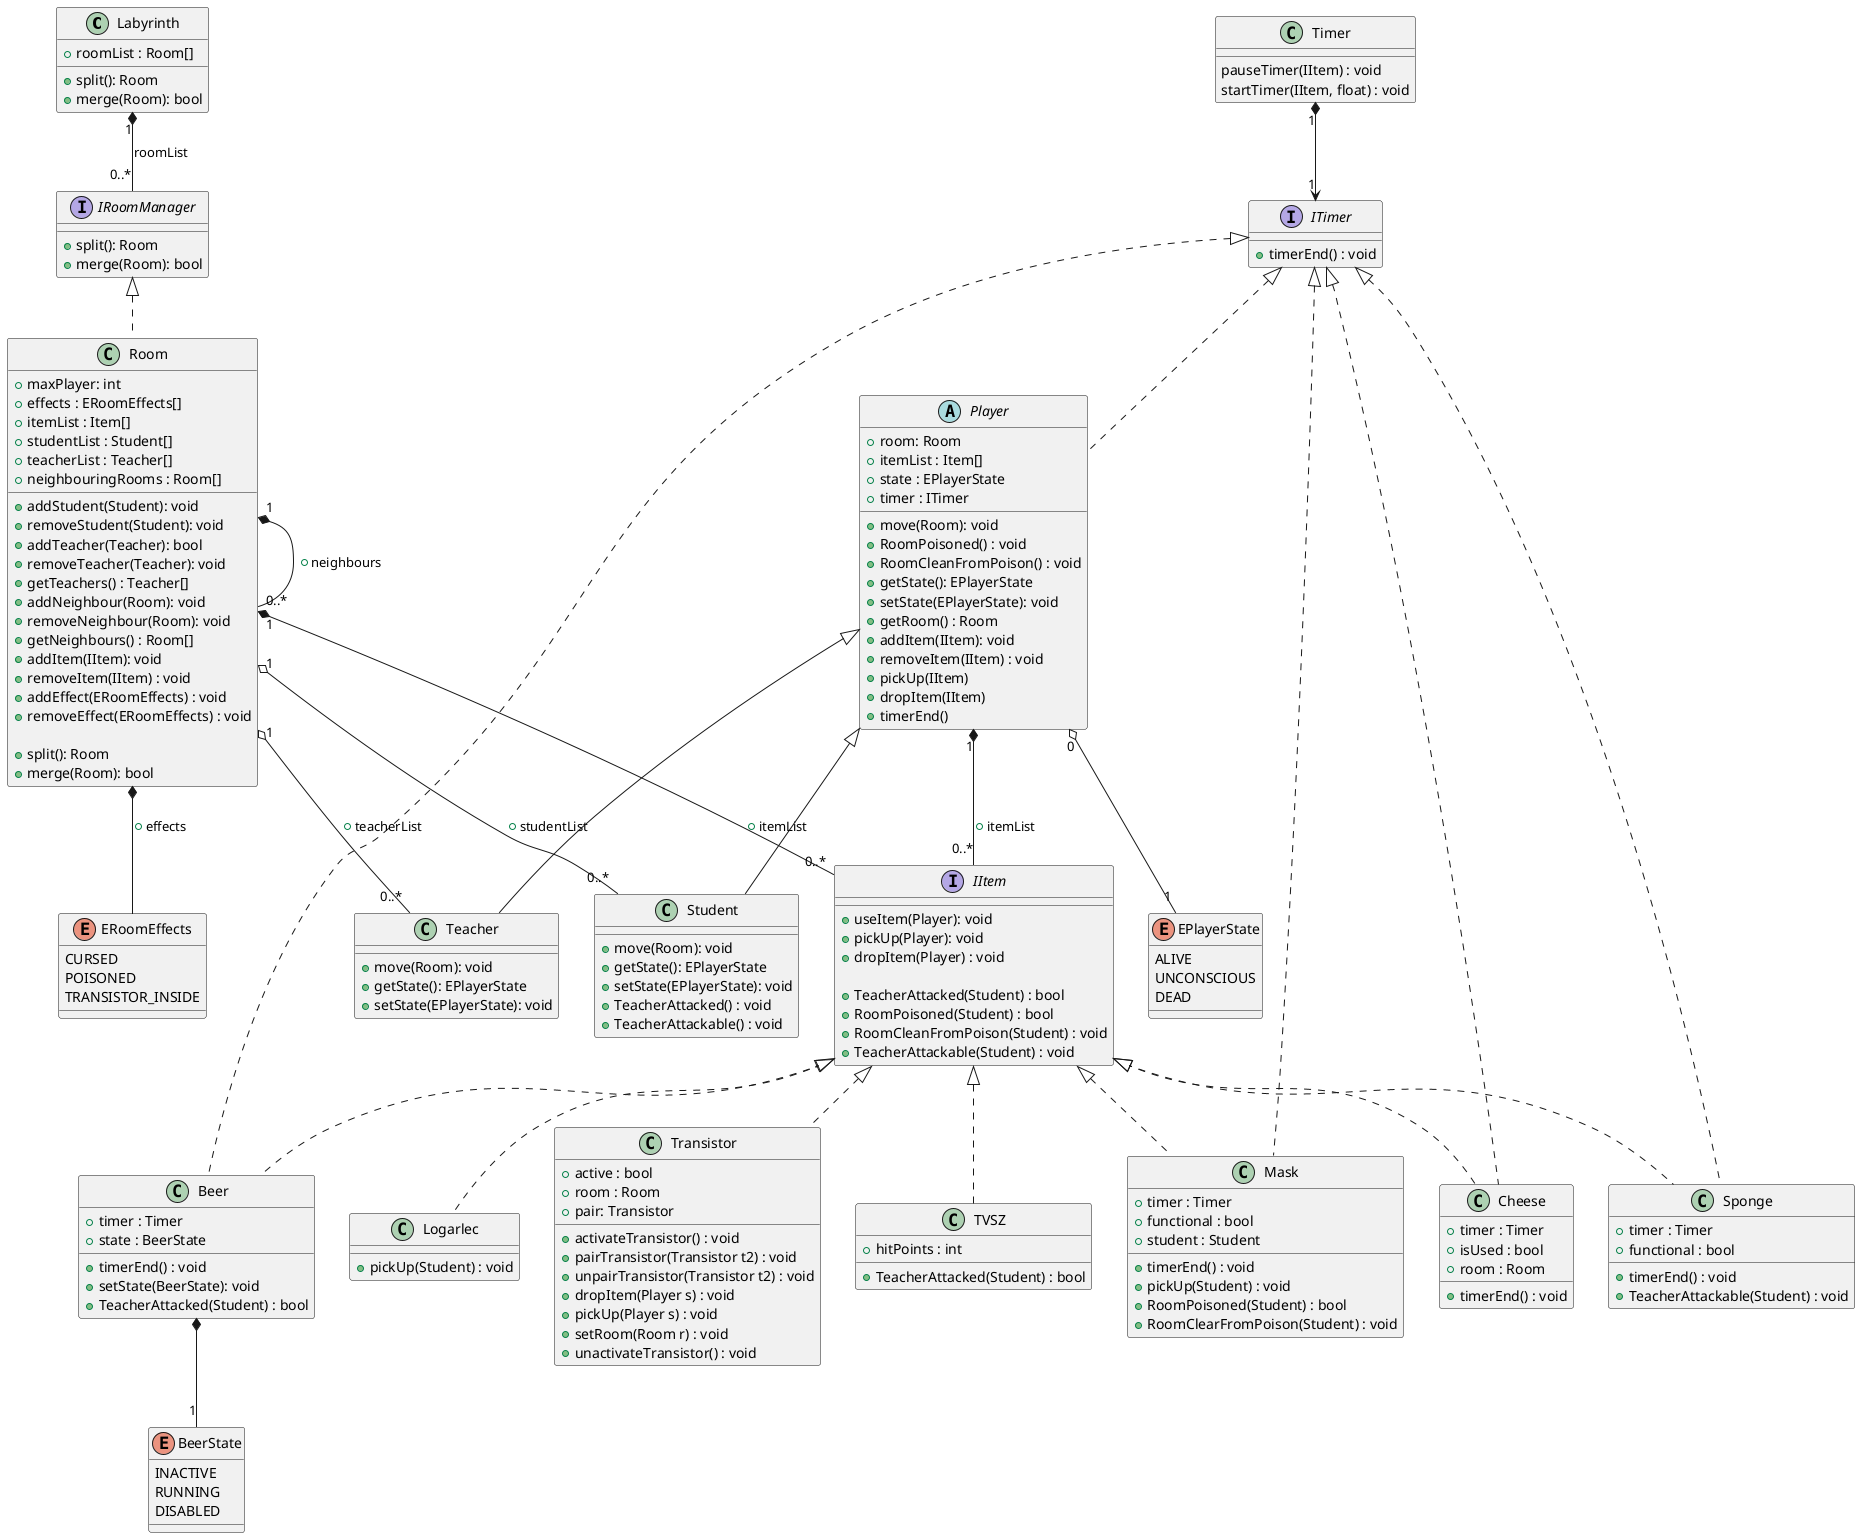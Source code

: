 @startuml UML

class Labyrinth {
    +roomList : Room[]

    + split(): Room
    + merge(Room): bool
}

Labyrinth "1" *-- "0..*" IRoomManager: roomList

interface IRoomManager {
    + split(): Room
    + merge(Room): bool
}

/' Removed implementing IItemHolder '/
class Room implements IRoomManager {
    + maxPlayer: int
    + effects : ERoomEffects[]
    + itemList : Item[]
    + studentList : Student[]
    + teacherList : Teacher[]
    + neighbouringRooms : Room[]

    + addStudent(Student): void
    + removeStudent(Student): void
    + addTeacher(Teacher): bool
    + removeTeacher(Teacher): void
    + getTeachers() : Teacher[]
    + addNeighbour(Room): void
    + removeNeighbour(Room): void
    + getNeighbours() : Room[]
    + addItem(IItem): void
    + removeItem(IItem) : void
    + addEffect(ERoomEffects) : void
    + removeEffect(ERoomEffects) : void

    + split(): Room
    + merge(Room): bool
}

Room "1" o-- "0..*" Student: + studentList
Room "1" o-- "0..*" Teacher: + teacherList
Room "1" *-- "0..*" Room: + neighbours
Room "1" *-- "0..*" IItem: + itemList
Room *-- ERoomEffects: + effects


enum EPlayerState {
    ALIVE
    UNCONSCIOUS
    DEAD
}

/' Removed implementing IItemHolder '/
abstract class Player implements ITimer{
    + room: Room
    + itemList : Item[]
    + state : EPlayerState
    + timer : ITimer

    + move(Room): void
    + RoomPoisoned() : void
    + RoomCleanFromPoison() : void
    + getState(): EPlayerState
    + setState(EPlayerState): void
    + getRoom() : Room
    + addItem(IItem): void
    + removeItem(IItem) : void
    + pickUp(IItem)
    + dropItem(IItem)
    + timerEnd()
}

Player "0" o-- "1" EPlayerState
Player "1" *-- "0..*" IItem: + itemList

interface IItem {
    + useItem(Player): void
    + pickUp(Player): void
    + dropItem(Player) : void

    + TeacherAttacked(Student) : bool
    + RoomPoisoned(Student) : bool
    + RoomCleanFromPoison(Student) : void
    + TeacherAttackable(Student) : void
}

class Teacher extends Player{
    + move(Room): void
    + getState(): EPlayerState
    + setState(EPlayerState): void
}

class Student extends Player{
    + move(Room): void
    + getState(): EPlayerState
    + setState(EPlayerState): void
    + TeacherAttacked() : void
    + TeacherAttackable() : void
}

/' interface IItemHolder {
    + addItemy(Item: Item): void
    + removeItem(Item: Item): void
} '/

enum ERoomEffects {
    CURSED
    POISONED
    TRANSISTOR_INSIDE
}

interface ITimer {
    + timerEnd() : void
}

class TVSZ implements IItem {
    + hitPoints : int

    + TeacherAttacked(Student) : bool
}

class Transistor implements IItem  {
    + active : bool
    + room : Room
    + pair: Transistor

    + activateTransistor() : void
    + pairTransistor(Transistor t2) : void
    + unpairTransistor(Transistor t2) : void
    + dropItem(Player s) : void
    + pickUp(Player s) : void
    + setRoom(Room r) : void
    + unactivateTransistor() : void
}

enum BeerState {
    INACTIVE
    RUNNING
    DISABLED
}

class Beer implements IItem, ITimer {
    + timer : Timer
    + state : BeerState
    
    + timerEnd() : void
    + setState(BeerState): void
    + TeacherAttacked(Student) : bool
    /'+ activateBeer() : void '/
}
Beer *-- "1" BeerState

class Mask implements IItem, ITimer  {
    + timer : Timer
    + functional : bool
    + student : Student

    + timerEnd() : void
    + pickUp(Student) : void
    + RoomPoisoned(Student) : bool
    + RoomClearFromPoison(Student) : void

}

class Sponge  implements IItem, ITimer {
    + timer : Timer
    + functional : bool

    + timerEnd() : void
    + TeacherAttackable(Student) : void
}

class Cheese  implements IItem, ITimer {
    + timer : Timer
    + isUsed : bool
    + room : Room
    
    + timerEnd() : void
}

class Logarlec  implements IItem  {
    + pickUp(Student) : void
}

class Timer {
    pauseTimer(IItem) : void
    startTimer(IItem, float) : void
}
Timer "1"*--> "1" ITimer


@enduml
